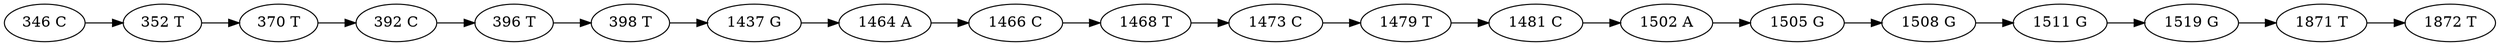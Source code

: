 // TestGraph
digraph {
	graph [rankdir=LR splines=spline]
	346 [label="346 C"]
	352 [label="352 T"]
	346 -> 352 [label=""]
	352 -> 370 [label=""]
	370 [label="370 T"]
	392 [label="392 C"]
	370 -> 392 [label=""]
	392 -> 396 [label=""]
	396 [label="396 T"]
	398 [label="398 T"]
	396 -> 398 [label=""]
	398 -> 1437 [label=""]
	1437 [label="1437 G"]
	1464 [label="1464 A"]
	1437 -> 1464 [label=""]
	1464 -> 1466 [label=""]
	1466 [label="1466 C"]
	1468 [label="1468 T"]
	1466 -> 1468 [label=""]
	1468 -> 1473 [label=""]
	1473 [label="1473 C"]
	1479 [label="1479 T"]
	1473 -> 1479 [label=""]
	1479 -> 1481 [label=""]
	1481 [label="1481 C"]
	1502 [label="1502 A"]
	1481 -> 1502 [label=""]
	1502 -> 1505 [label=""]
	1505 [label="1505 G"]
	1508 [label="1508 G"]
	1505 -> 1508 [label=""]
	1508 -> 1511 [label=""]
	1511 [label="1511 G"]
	1519 [label="1519 G"]
	1511 -> 1519 [label=""]
	1519 -> 1871 [label=""]
	1871 [label="1871 T"]
	1872 [label="1872 T"]
	1871 -> 1872 [label=""]
}
